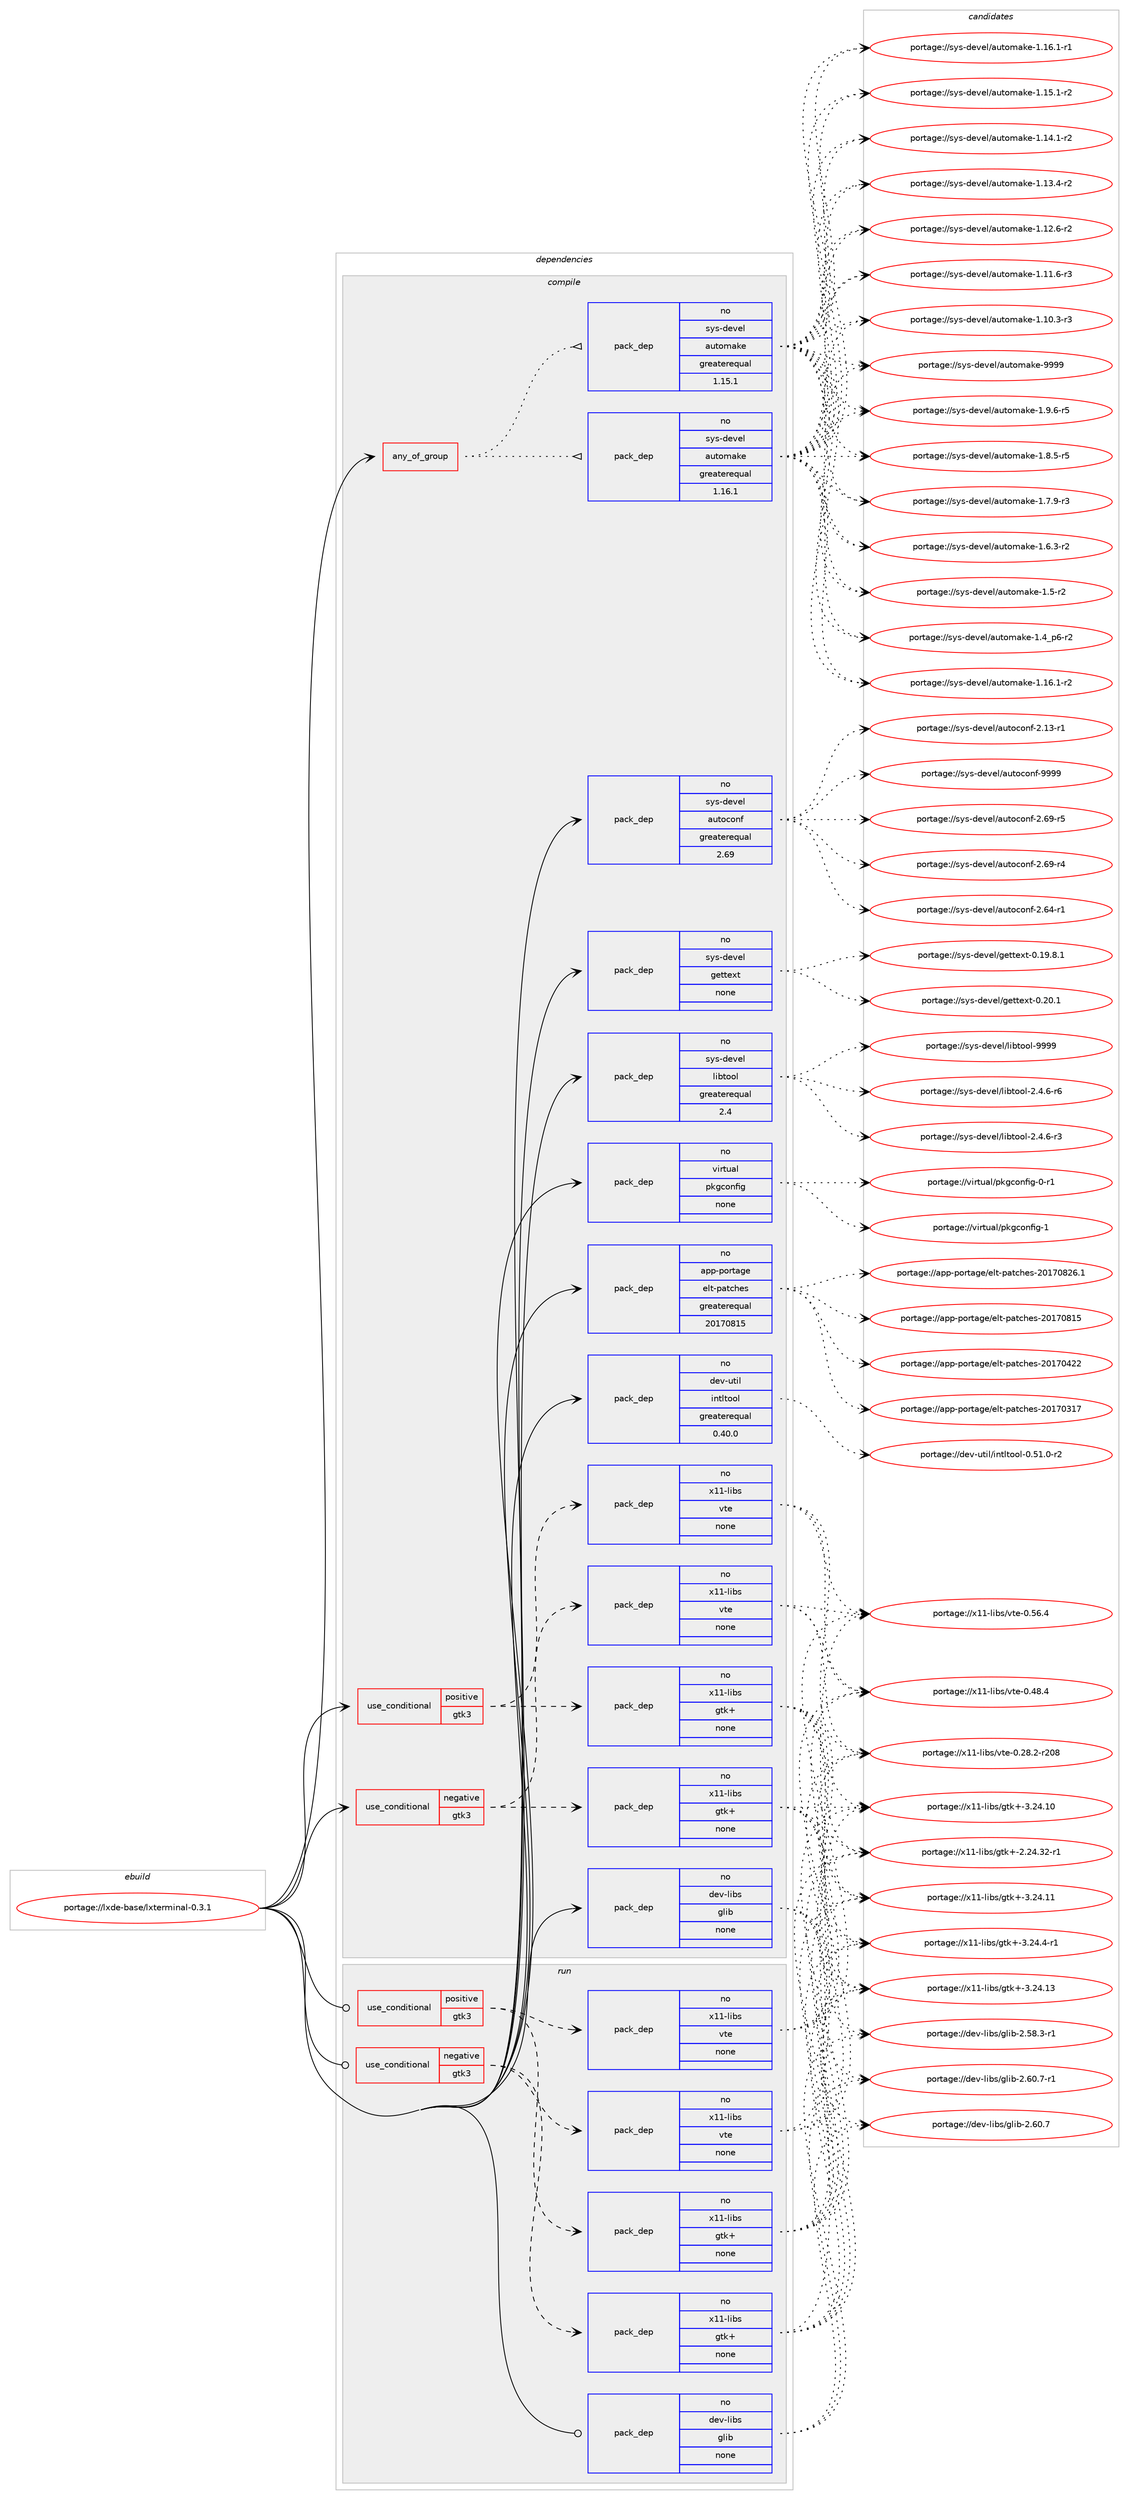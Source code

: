 digraph prolog {

# *************
# Graph options
# *************

newrank=true;
concentrate=true;
compound=true;
graph [rankdir=LR,fontname=Helvetica,fontsize=10,ranksep=1.5];#, ranksep=2.5, nodesep=0.2];
edge  [arrowhead=vee];
node  [fontname=Helvetica,fontsize=10];

# **********
# The ebuild
# **********

subgraph cluster_leftcol {
color=gray;
rank=same;
label=<<i>ebuild</i>>;
id [label="portage://lxde-base/lxterminal-0.3.1", color=red, width=4, href="../lxde-base/lxterminal-0.3.1.svg"];
}

# ****************
# The dependencies
# ****************

subgraph cluster_midcol {
color=gray;
label=<<i>dependencies</i>>;
subgraph cluster_compile {
fillcolor="#eeeeee";
style=filled;
label=<<i>compile</i>>;
subgraph any3502 {
dependency237998 [label=<<TABLE BORDER="0" CELLBORDER="1" CELLSPACING="0" CELLPADDING="4"><TR><TD CELLPADDING="10">any_of_group</TD></TR></TABLE>>, shape=none, color=red];subgraph pack179596 {
dependency237999 [label=<<TABLE BORDER="0" CELLBORDER="1" CELLSPACING="0" CELLPADDING="4" WIDTH="220"><TR><TD ROWSPAN="6" CELLPADDING="30">pack_dep</TD></TR><TR><TD WIDTH="110">no</TD></TR><TR><TD>sys-devel</TD></TR><TR><TD>automake</TD></TR><TR><TD>greaterequal</TD></TR><TR><TD>1.16.1</TD></TR></TABLE>>, shape=none, color=blue];
}
dependency237998:e -> dependency237999:w [weight=20,style="dotted",arrowhead="oinv"];
subgraph pack179597 {
dependency238000 [label=<<TABLE BORDER="0" CELLBORDER="1" CELLSPACING="0" CELLPADDING="4" WIDTH="220"><TR><TD ROWSPAN="6" CELLPADDING="30">pack_dep</TD></TR><TR><TD WIDTH="110">no</TD></TR><TR><TD>sys-devel</TD></TR><TR><TD>automake</TD></TR><TR><TD>greaterequal</TD></TR><TR><TD>1.15.1</TD></TR></TABLE>>, shape=none, color=blue];
}
dependency237998:e -> dependency238000:w [weight=20,style="dotted",arrowhead="oinv"];
}
id:e -> dependency237998:w [weight=20,style="solid",arrowhead="vee"];
subgraph cond54715 {
dependency238001 [label=<<TABLE BORDER="0" CELLBORDER="1" CELLSPACING="0" CELLPADDING="4"><TR><TD ROWSPAN="3" CELLPADDING="10">use_conditional</TD></TR><TR><TD>negative</TD></TR><TR><TD>gtk3</TD></TR></TABLE>>, shape=none, color=red];
subgraph pack179598 {
dependency238002 [label=<<TABLE BORDER="0" CELLBORDER="1" CELLSPACING="0" CELLPADDING="4" WIDTH="220"><TR><TD ROWSPAN="6" CELLPADDING="30">pack_dep</TD></TR><TR><TD WIDTH="110">no</TD></TR><TR><TD>x11-libs</TD></TR><TR><TD>gtk+</TD></TR><TR><TD>none</TD></TR><TR><TD></TD></TR></TABLE>>, shape=none, color=blue];
}
dependency238001:e -> dependency238002:w [weight=20,style="dashed",arrowhead="vee"];
subgraph pack179599 {
dependency238003 [label=<<TABLE BORDER="0" CELLBORDER="1" CELLSPACING="0" CELLPADDING="4" WIDTH="220"><TR><TD ROWSPAN="6" CELLPADDING="30">pack_dep</TD></TR><TR><TD WIDTH="110">no</TD></TR><TR><TD>x11-libs</TD></TR><TR><TD>vte</TD></TR><TR><TD>none</TD></TR><TR><TD></TD></TR></TABLE>>, shape=none, color=blue];
}
dependency238001:e -> dependency238003:w [weight=20,style="dashed",arrowhead="vee"];
}
id:e -> dependency238001:w [weight=20,style="solid",arrowhead="vee"];
subgraph cond54716 {
dependency238004 [label=<<TABLE BORDER="0" CELLBORDER="1" CELLSPACING="0" CELLPADDING="4"><TR><TD ROWSPAN="3" CELLPADDING="10">use_conditional</TD></TR><TR><TD>positive</TD></TR><TR><TD>gtk3</TD></TR></TABLE>>, shape=none, color=red];
subgraph pack179600 {
dependency238005 [label=<<TABLE BORDER="0" CELLBORDER="1" CELLSPACING="0" CELLPADDING="4" WIDTH="220"><TR><TD ROWSPAN="6" CELLPADDING="30">pack_dep</TD></TR><TR><TD WIDTH="110">no</TD></TR><TR><TD>x11-libs</TD></TR><TR><TD>gtk+</TD></TR><TR><TD>none</TD></TR><TR><TD></TD></TR></TABLE>>, shape=none, color=blue];
}
dependency238004:e -> dependency238005:w [weight=20,style="dashed",arrowhead="vee"];
subgraph pack179601 {
dependency238006 [label=<<TABLE BORDER="0" CELLBORDER="1" CELLSPACING="0" CELLPADDING="4" WIDTH="220"><TR><TD ROWSPAN="6" CELLPADDING="30">pack_dep</TD></TR><TR><TD WIDTH="110">no</TD></TR><TR><TD>x11-libs</TD></TR><TR><TD>vte</TD></TR><TR><TD>none</TD></TR><TR><TD></TD></TR></TABLE>>, shape=none, color=blue];
}
dependency238004:e -> dependency238006:w [weight=20,style="dashed",arrowhead="vee"];
}
id:e -> dependency238004:w [weight=20,style="solid",arrowhead="vee"];
subgraph pack179602 {
dependency238007 [label=<<TABLE BORDER="0" CELLBORDER="1" CELLSPACING="0" CELLPADDING="4" WIDTH="220"><TR><TD ROWSPAN="6" CELLPADDING="30">pack_dep</TD></TR><TR><TD WIDTH="110">no</TD></TR><TR><TD>app-portage</TD></TR><TR><TD>elt-patches</TD></TR><TR><TD>greaterequal</TD></TR><TR><TD>20170815</TD></TR></TABLE>>, shape=none, color=blue];
}
id:e -> dependency238007:w [weight=20,style="solid",arrowhead="vee"];
subgraph pack179603 {
dependency238008 [label=<<TABLE BORDER="0" CELLBORDER="1" CELLSPACING="0" CELLPADDING="4" WIDTH="220"><TR><TD ROWSPAN="6" CELLPADDING="30">pack_dep</TD></TR><TR><TD WIDTH="110">no</TD></TR><TR><TD>dev-libs</TD></TR><TR><TD>glib</TD></TR><TR><TD>none</TD></TR><TR><TD></TD></TR></TABLE>>, shape=none, color=blue];
}
id:e -> dependency238008:w [weight=20,style="solid",arrowhead="vee"];
subgraph pack179604 {
dependency238009 [label=<<TABLE BORDER="0" CELLBORDER="1" CELLSPACING="0" CELLPADDING="4" WIDTH="220"><TR><TD ROWSPAN="6" CELLPADDING="30">pack_dep</TD></TR><TR><TD WIDTH="110">no</TD></TR><TR><TD>dev-util</TD></TR><TR><TD>intltool</TD></TR><TR><TD>greaterequal</TD></TR><TR><TD>0.40.0</TD></TR></TABLE>>, shape=none, color=blue];
}
id:e -> dependency238009:w [weight=20,style="solid",arrowhead="vee"];
subgraph pack179605 {
dependency238010 [label=<<TABLE BORDER="0" CELLBORDER="1" CELLSPACING="0" CELLPADDING="4" WIDTH="220"><TR><TD ROWSPAN="6" CELLPADDING="30">pack_dep</TD></TR><TR><TD WIDTH="110">no</TD></TR><TR><TD>sys-devel</TD></TR><TR><TD>autoconf</TD></TR><TR><TD>greaterequal</TD></TR><TR><TD>2.69</TD></TR></TABLE>>, shape=none, color=blue];
}
id:e -> dependency238010:w [weight=20,style="solid",arrowhead="vee"];
subgraph pack179606 {
dependency238011 [label=<<TABLE BORDER="0" CELLBORDER="1" CELLSPACING="0" CELLPADDING="4" WIDTH="220"><TR><TD ROWSPAN="6" CELLPADDING="30">pack_dep</TD></TR><TR><TD WIDTH="110">no</TD></TR><TR><TD>sys-devel</TD></TR><TR><TD>gettext</TD></TR><TR><TD>none</TD></TR><TR><TD></TD></TR></TABLE>>, shape=none, color=blue];
}
id:e -> dependency238011:w [weight=20,style="solid",arrowhead="vee"];
subgraph pack179607 {
dependency238012 [label=<<TABLE BORDER="0" CELLBORDER="1" CELLSPACING="0" CELLPADDING="4" WIDTH="220"><TR><TD ROWSPAN="6" CELLPADDING="30">pack_dep</TD></TR><TR><TD WIDTH="110">no</TD></TR><TR><TD>sys-devel</TD></TR><TR><TD>libtool</TD></TR><TR><TD>greaterequal</TD></TR><TR><TD>2.4</TD></TR></TABLE>>, shape=none, color=blue];
}
id:e -> dependency238012:w [weight=20,style="solid",arrowhead="vee"];
subgraph pack179608 {
dependency238013 [label=<<TABLE BORDER="0" CELLBORDER="1" CELLSPACING="0" CELLPADDING="4" WIDTH="220"><TR><TD ROWSPAN="6" CELLPADDING="30">pack_dep</TD></TR><TR><TD WIDTH="110">no</TD></TR><TR><TD>virtual</TD></TR><TR><TD>pkgconfig</TD></TR><TR><TD>none</TD></TR><TR><TD></TD></TR></TABLE>>, shape=none, color=blue];
}
id:e -> dependency238013:w [weight=20,style="solid",arrowhead="vee"];
}
subgraph cluster_compileandrun {
fillcolor="#eeeeee";
style=filled;
label=<<i>compile and run</i>>;
}
subgraph cluster_run {
fillcolor="#eeeeee";
style=filled;
label=<<i>run</i>>;
subgraph cond54717 {
dependency238014 [label=<<TABLE BORDER="0" CELLBORDER="1" CELLSPACING="0" CELLPADDING="4"><TR><TD ROWSPAN="3" CELLPADDING="10">use_conditional</TD></TR><TR><TD>negative</TD></TR><TR><TD>gtk3</TD></TR></TABLE>>, shape=none, color=red];
subgraph pack179609 {
dependency238015 [label=<<TABLE BORDER="0" CELLBORDER="1" CELLSPACING="0" CELLPADDING="4" WIDTH="220"><TR><TD ROWSPAN="6" CELLPADDING="30">pack_dep</TD></TR><TR><TD WIDTH="110">no</TD></TR><TR><TD>x11-libs</TD></TR><TR><TD>gtk+</TD></TR><TR><TD>none</TD></TR><TR><TD></TD></TR></TABLE>>, shape=none, color=blue];
}
dependency238014:e -> dependency238015:w [weight=20,style="dashed",arrowhead="vee"];
subgraph pack179610 {
dependency238016 [label=<<TABLE BORDER="0" CELLBORDER="1" CELLSPACING="0" CELLPADDING="4" WIDTH="220"><TR><TD ROWSPAN="6" CELLPADDING="30">pack_dep</TD></TR><TR><TD WIDTH="110">no</TD></TR><TR><TD>x11-libs</TD></TR><TR><TD>vte</TD></TR><TR><TD>none</TD></TR><TR><TD></TD></TR></TABLE>>, shape=none, color=blue];
}
dependency238014:e -> dependency238016:w [weight=20,style="dashed",arrowhead="vee"];
}
id:e -> dependency238014:w [weight=20,style="solid",arrowhead="odot"];
subgraph cond54718 {
dependency238017 [label=<<TABLE BORDER="0" CELLBORDER="1" CELLSPACING="0" CELLPADDING="4"><TR><TD ROWSPAN="3" CELLPADDING="10">use_conditional</TD></TR><TR><TD>positive</TD></TR><TR><TD>gtk3</TD></TR></TABLE>>, shape=none, color=red];
subgraph pack179611 {
dependency238018 [label=<<TABLE BORDER="0" CELLBORDER="1" CELLSPACING="0" CELLPADDING="4" WIDTH="220"><TR><TD ROWSPAN="6" CELLPADDING="30">pack_dep</TD></TR><TR><TD WIDTH="110">no</TD></TR><TR><TD>x11-libs</TD></TR><TR><TD>gtk+</TD></TR><TR><TD>none</TD></TR><TR><TD></TD></TR></TABLE>>, shape=none, color=blue];
}
dependency238017:e -> dependency238018:w [weight=20,style="dashed",arrowhead="vee"];
subgraph pack179612 {
dependency238019 [label=<<TABLE BORDER="0" CELLBORDER="1" CELLSPACING="0" CELLPADDING="4" WIDTH="220"><TR><TD ROWSPAN="6" CELLPADDING="30">pack_dep</TD></TR><TR><TD WIDTH="110">no</TD></TR><TR><TD>x11-libs</TD></TR><TR><TD>vte</TD></TR><TR><TD>none</TD></TR><TR><TD></TD></TR></TABLE>>, shape=none, color=blue];
}
dependency238017:e -> dependency238019:w [weight=20,style="dashed",arrowhead="vee"];
}
id:e -> dependency238017:w [weight=20,style="solid",arrowhead="odot"];
subgraph pack179613 {
dependency238020 [label=<<TABLE BORDER="0" CELLBORDER="1" CELLSPACING="0" CELLPADDING="4" WIDTH="220"><TR><TD ROWSPAN="6" CELLPADDING="30">pack_dep</TD></TR><TR><TD WIDTH="110">no</TD></TR><TR><TD>dev-libs</TD></TR><TR><TD>glib</TD></TR><TR><TD>none</TD></TR><TR><TD></TD></TR></TABLE>>, shape=none, color=blue];
}
id:e -> dependency238020:w [weight=20,style="solid",arrowhead="odot"];
}
}

# **************
# The candidates
# **************

subgraph cluster_choices {
rank=same;
color=gray;
label=<<i>candidates</i>>;

subgraph choice179596 {
color=black;
nodesep=1;
choice115121115451001011181011084797117116111109971071014557575757 [label="portage://sys-devel/automake-9999", color=red, width=4,href="../sys-devel/automake-9999.svg"];
choice115121115451001011181011084797117116111109971071014549465746544511453 [label="portage://sys-devel/automake-1.9.6-r5", color=red, width=4,href="../sys-devel/automake-1.9.6-r5.svg"];
choice115121115451001011181011084797117116111109971071014549465646534511453 [label="portage://sys-devel/automake-1.8.5-r5", color=red, width=4,href="../sys-devel/automake-1.8.5-r5.svg"];
choice115121115451001011181011084797117116111109971071014549465546574511451 [label="portage://sys-devel/automake-1.7.9-r3", color=red, width=4,href="../sys-devel/automake-1.7.9-r3.svg"];
choice115121115451001011181011084797117116111109971071014549465446514511450 [label="portage://sys-devel/automake-1.6.3-r2", color=red, width=4,href="../sys-devel/automake-1.6.3-r2.svg"];
choice11512111545100101118101108479711711611110997107101454946534511450 [label="portage://sys-devel/automake-1.5-r2", color=red, width=4,href="../sys-devel/automake-1.5-r2.svg"];
choice115121115451001011181011084797117116111109971071014549465295112544511450 [label="portage://sys-devel/automake-1.4_p6-r2", color=red, width=4,href="../sys-devel/automake-1.4_p6-r2.svg"];
choice11512111545100101118101108479711711611110997107101454946495446494511450 [label="portage://sys-devel/automake-1.16.1-r2", color=red, width=4,href="../sys-devel/automake-1.16.1-r2.svg"];
choice11512111545100101118101108479711711611110997107101454946495446494511449 [label="portage://sys-devel/automake-1.16.1-r1", color=red, width=4,href="../sys-devel/automake-1.16.1-r1.svg"];
choice11512111545100101118101108479711711611110997107101454946495346494511450 [label="portage://sys-devel/automake-1.15.1-r2", color=red, width=4,href="../sys-devel/automake-1.15.1-r2.svg"];
choice11512111545100101118101108479711711611110997107101454946495246494511450 [label="portage://sys-devel/automake-1.14.1-r2", color=red, width=4,href="../sys-devel/automake-1.14.1-r2.svg"];
choice11512111545100101118101108479711711611110997107101454946495146524511450 [label="portage://sys-devel/automake-1.13.4-r2", color=red, width=4,href="../sys-devel/automake-1.13.4-r2.svg"];
choice11512111545100101118101108479711711611110997107101454946495046544511450 [label="portage://sys-devel/automake-1.12.6-r2", color=red, width=4,href="../sys-devel/automake-1.12.6-r2.svg"];
choice11512111545100101118101108479711711611110997107101454946494946544511451 [label="portage://sys-devel/automake-1.11.6-r3", color=red, width=4,href="../sys-devel/automake-1.11.6-r3.svg"];
choice11512111545100101118101108479711711611110997107101454946494846514511451 [label="portage://sys-devel/automake-1.10.3-r3", color=red, width=4,href="../sys-devel/automake-1.10.3-r3.svg"];
dependency237999:e -> choice115121115451001011181011084797117116111109971071014557575757:w [style=dotted,weight="100"];
dependency237999:e -> choice115121115451001011181011084797117116111109971071014549465746544511453:w [style=dotted,weight="100"];
dependency237999:e -> choice115121115451001011181011084797117116111109971071014549465646534511453:w [style=dotted,weight="100"];
dependency237999:e -> choice115121115451001011181011084797117116111109971071014549465546574511451:w [style=dotted,weight="100"];
dependency237999:e -> choice115121115451001011181011084797117116111109971071014549465446514511450:w [style=dotted,weight="100"];
dependency237999:e -> choice11512111545100101118101108479711711611110997107101454946534511450:w [style=dotted,weight="100"];
dependency237999:e -> choice115121115451001011181011084797117116111109971071014549465295112544511450:w [style=dotted,weight="100"];
dependency237999:e -> choice11512111545100101118101108479711711611110997107101454946495446494511450:w [style=dotted,weight="100"];
dependency237999:e -> choice11512111545100101118101108479711711611110997107101454946495446494511449:w [style=dotted,weight="100"];
dependency237999:e -> choice11512111545100101118101108479711711611110997107101454946495346494511450:w [style=dotted,weight="100"];
dependency237999:e -> choice11512111545100101118101108479711711611110997107101454946495246494511450:w [style=dotted,weight="100"];
dependency237999:e -> choice11512111545100101118101108479711711611110997107101454946495146524511450:w [style=dotted,weight="100"];
dependency237999:e -> choice11512111545100101118101108479711711611110997107101454946495046544511450:w [style=dotted,weight="100"];
dependency237999:e -> choice11512111545100101118101108479711711611110997107101454946494946544511451:w [style=dotted,weight="100"];
dependency237999:e -> choice11512111545100101118101108479711711611110997107101454946494846514511451:w [style=dotted,weight="100"];
}
subgraph choice179597 {
color=black;
nodesep=1;
choice115121115451001011181011084797117116111109971071014557575757 [label="portage://sys-devel/automake-9999", color=red, width=4,href="../sys-devel/automake-9999.svg"];
choice115121115451001011181011084797117116111109971071014549465746544511453 [label="portage://sys-devel/automake-1.9.6-r5", color=red, width=4,href="../sys-devel/automake-1.9.6-r5.svg"];
choice115121115451001011181011084797117116111109971071014549465646534511453 [label="portage://sys-devel/automake-1.8.5-r5", color=red, width=4,href="../sys-devel/automake-1.8.5-r5.svg"];
choice115121115451001011181011084797117116111109971071014549465546574511451 [label="portage://sys-devel/automake-1.7.9-r3", color=red, width=4,href="../sys-devel/automake-1.7.9-r3.svg"];
choice115121115451001011181011084797117116111109971071014549465446514511450 [label="portage://sys-devel/automake-1.6.3-r2", color=red, width=4,href="../sys-devel/automake-1.6.3-r2.svg"];
choice11512111545100101118101108479711711611110997107101454946534511450 [label="portage://sys-devel/automake-1.5-r2", color=red, width=4,href="../sys-devel/automake-1.5-r2.svg"];
choice115121115451001011181011084797117116111109971071014549465295112544511450 [label="portage://sys-devel/automake-1.4_p6-r2", color=red, width=4,href="../sys-devel/automake-1.4_p6-r2.svg"];
choice11512111545100101118101108479711711611110997107101454946495446494511450 [label="portage://sys-devel/automake-1.16.1-r2", color=red, width=4,href="../sys-devel/automake-1.16.1-r2.svg"];
choice11512111545100101118101108479711711611110997107101454946495446494511449 [label="portage://sys-devel/automake-1.16.1-r1", color=red, width=4,href="../sys-devel/automake-1.16.1-r1.svg"];
choice11512111545100101118101108479711711611110997107101454946495346494511450 [label="portage://sys-devel/automake-1.15.1-r2", color=red, width=4,href="../sys-devel/automake-1.15.1-r2.svg"];
choice11512111545100101118101108479711711611110997107101454946495246494511450 [label="portage://sys-devel/automake-1.14.1-r2", color=red, width=4,href="../sys-devel/automake-1.14.1-r2.svg"];
choice11512111545100101118101108479711711611110997107101454946495146524511450 [label="portage://sys-devel/automake-1.13.4-r2", color=red, width=4,href="../sys-devel/automake-1.13.4-r2.svg"];
choice11512111545100101118101108479711711611110997107101454946495046544511450 [label="portage://sys-devel/automake-1.12.6-r2", color=red, width=4,href="../sys-devel/automake-1.12.6-r2.svg"];
choice11512111545100101118101108479711711611110997107101454946494946544511451 [label="portage://sys-devel/automake-1.11.6-r3", color=red, width=4,href="../sys-devel/automake-1.11.6-r3.svg"];
choice11512111545100101118101108479711711611110997107101454946494846514511451 [label="portage://sys-devel/automake-1.10.3-r3", color=red, width=4,href="../sys-devel/automake-1.10.3-r3.svg"];
dependency238000:e -> choice115121115451001011181011084797117116111109971071014557575757:w [style=dotted,weight="100"];
dependency238000:e -> choice115121115451001011181011084797117116111109971071014549465746544511453:w [style=dotted,weight="100"];
dependency238000:e -> choice115121115451001011181011084797117116111109971071014549465646534511453:w [style=dotted,weight="100"];
dependency238000:e -> choice115121115451001011181011084797117116111109971071014549465546574511451:w [style=dotted,weight="100"];
dependency238000:e -> choice115121115451001011181011084797117116111109971071014549465446514511450:w [style=dotted,weight="100"];
dependency238000:e -> choice11512111545100101118101108479711711611110997107101454946534511450:w [style=dotted,weight="100"];
dependency238000:e -> choice115121115451001011181011084797117116111109971071014549465295112544511450:w [style=dotted,weight="100"];
dependency238000:e -> choice11512111545100101118101108479711711611110997107101454946495446494511450:w [style=dotted,weight="100"];
dependency238000:e -> choice11512111545100101118101108479711711611110997107101454946495446494511449:w [style=dotted,weight="100"];
dependency238000:e -> choice11512111545100101118101108479711711611110997107101454946495346494511450:w [style=dotted,weight="100"];
dependency238000:e -> choice11512111545100101118101108479711711611110997107101454946495246494511450:w [style=dotted,weight="100"];
dependency238000:e -> choice11512111545100101118101108479711711611110997107101454946495146524511450:w [style=dotted,weight="100"];
dependency238000:e -> choice11512111545100101118101108479711711611110997107101454946495046544511450:w [style=dotted,weight="100"];
dependency238000:e -> choice11512111545100101118101108479711711611110997107101454946494946544511451:w [style=dotted,weight="100"];
dependency238000:e -> choice11512111545100101118101108479711711611110997107101454946494846514511451:w [style=dotted,weight="100"];
}
subgraph choice179598 {
color=black;
nodesep=1;
choice120494945108105981154710311610743455146505246524511449 [label="portage://x11-libs/gtk+-3.24.4-r1", color=red, width=4,href="../x11-libs/gtk+-3.24.4-r1.svg"];
choice1204949451081059811547103116107434551465052464951 [label="portage://x11-libs/gtk+-3.24.13", color=red, width=4,href="../x11-libs/gtk+-3.24.13.svg"];
choice1204949451081059811547103116107434551465052464949 [label="portage://x11-libs/gtk+-3.24.11", color=red, width=4,href="../x11-libs/gtk+-3.24.11.svg"];
choice1204949451081059811547103116107434551465052464948 [label="portage://x11-libs/gtk+-3.24.10", color=red, width=4,href="../x11-libs/gtk+-3.24.10.svg"];
choice12049494510810598115471031161074345504650524651504511449 [label="portage://x11-libs/gtk+-2.24.32-r1", color=red, width=4,href="../x11-libs/gtk+-2.24.32-r1.svg"];
dependency238002:e -> choice120494945108105981154710311610743455146505246524511449:w [style=dotted,weight="100"];
dependency238002:e -> choice1204949451081059811547103116107434551465052464951:w [style=dotted,weight="100"];
dependency238002:e -> choice1204949451081059811547103116107434551465052464949:w [style=dotted,weight="100"];
dependency238002:e -> choice1204949451081059811547103116107434551465052464948:w [style=dotted,weight="100"];
dependency238002:e -> choice12049494510810598115471031161074345504650524651504511449:w [style=dotted,weight="100"];
}
subgraph choice179599 {
color=black;
nodesep=1;
choice120494945108105981154711811610145484653544652 [label="portage://x11-libs/vte-0.56.4", color=red, width=4,href="../x11-libs/vte-0.56.4.svg"];
choice120494945108105981154711811610145484652564652 [label="portage://x11-libs/vte-0.48.4", color=red, width=4,href="../x11-libs/vte-0.48.4.svg"];
choice12049494510810598115471181161014548465056465045114504856 [label="portage://x11-libs/vte-0.28.2-r208", color=red, width=4,href="../x11-libs/vte-0.28.2-r208.svg"];
dependency238003:e -> choice120494945108105981154711811610145484653544652:w [style=dotted,weight="100"];
dependency238003:e -> choice120494945108105981154711811610145484652564652:w [style=dotted,weight="100"];
dependency238003:e -> choice12049494510810598115471181161014548465056465045114504856:w [style=dotted,weight="100"];
}
subgraph choice179600 {
color=black;
nodesep=1;
choice120494945108105981154710311610743455146505246524511449 [label="portage://x11-libs/gtk+-3.24.4-r1", color=red, width=4,href="../x11-libs/gtk+-3.24.4-r1.svg"];
choice1204949451081059811547103116107434551465052464951 [label="portage://x11-libs/gtk+-3.24.13", color=red, width=4,href="../x11-libs/gtk+-3.24.13.svg"];
choice1204949451081059811547103116107434551465052464949 [label="portage://x11-libs/gtk+-3.24.11", color=red, width=4,href="../x11-libs/gtk+-3.24.11.svg"];
choice1204949451081059811547103116107434551465052464948 [label="portage://x11-libs/gtk+-3.24.10", color=red, width=4,href="../x11-libs/gtk+-3.24.10.svg"];
choice12049494510810598115471031161074345504650524651504511449 [label="portage://x11-libs/gtk+-2.24.32-r1", color=red, width=4,href="../x11-libs/gtk+-2.24.32-r1.svg"];
dependency238005:e -> choice120494945108105981154710311610743455146505246524511449:w [style=dotted,weight="100"];
dependency238005:e -> choice1204949451081059811547103116107434551465052464951:w [style=dotted,weight="100"];
dependency238005:e -> choice1204949451081059811547103116107434551465052464949:w [style=dotted,weight="100"];
dependency238005:e -> choice1204949451081059811547103116107434551465052464948:w [style=dotted,weight="100"];
dependency238005:e -> choice12049494510810598115471031161074345504650524651504511449:w [style=dotted,weight="100"];
}
subgraph choice179601 {
color=black;
nodesep=1;
choice120494945108105981154711811610145484653544652 [label="portage://x11-libs/vte-0.56.4", color=red, width=4,href="../x11-libs/vte-0.56.4.svg"];
choice120494945108105981154711811610145484652564652 [label="portage://x11-libs/vte-0.48.4", color=red, width=4,href="../x11-libs/vte-0.48.4.svg"];
choice12049494510810598115471181161014548465056465045114504856 [label="portage://x11-libs/vte-0.28.2-r208", color=red, width=4,href="../x11-libs/vte-0.28.2-r208.svg"];
dependency238006:e -> choice120494945108105981154711811610145484653544652:w [style=dotted,weight="100"];
dependency238006:e -> choice120494945108105981154711811610145484652564652:w [style=dotted,weight="100"];
dependency238006:e -> choice12049494510810598115471181161014548465056465045114504856:w [style=dotted,weight="100"];
}
subgraph choice179602 {
color=black;
nodesep=1;
choice971121124511211111411697103101471011081164511297116991041011154550484955485650544649 [label="portage://app-portage/elt-patches-20170826.1", color=red, width=4,href="../app-portage/elt-patches-20170826.1.svg"];
choice97112112451121111141169710310147101108116451129711699104101115455048495548564953 [label="portage://app-portage/elt-patches-20170815", color=red, width=4,href="../app-portage/elt-patches-20170815.svg"];
choice97112112451121111141169710310147101108116451129711699104101115455048495548525050 [label="portage://app-portage/elt-patches-20170422", color=red, width=4,href="../app-portage/elt-patches-20170422.svg"];
choice97112112451121111141169710310147101108116451129711699104101115455048495548514955 [label="portage://app-portage/elt-patches-20170317", color=red, width=4,href="../app-portage/elt-patches-20170317.svg"];
dependency238007:e -> choice971121124511211111411697103101471011081164511297116991041011154550484955485650544649:w [style=dotted,weight="100"];
dependency238007:e -> choice97112112451121111141169710310147101108116451129711699104101115455048495548564953:w [style=dotted,weight="100"];
dependency238007:e -> choice97112112451121111141169710310147101108116451129711699104101115455048495548525050:w [style=dotted,weight="100"];
dependency238007:e -> choice97112112451121111141169710310147101108116451129711699104101115455048495548514955:w [style=dotted,weight="100"];
}
subgraph choice179603 {
color=black;
nodesep=1;
choice10010111845108105981154710310810598455046544846554511449 [label="portage://dev-libs/glib-2.60.7-r1", color=red, width=4,href="../dev-libs/glib-2.60.7-r1.svg"];
choice1001011184510810598115471031081059845504654484655 [label="portage://dev-libs/glib-2.60.7", color=red, width=4,href="../dev-libs/glib-2.60.7.svg"];
choice10010111845108105981154710310810598455046535646514511449 [label="portage://dev-libs/glib-2.58.3-r1", color=red, width=4,href="../dev-libs/glib-2.58.3-r1.svg"];
dependency238008:e -> choice10010111845108105981154710310810598455046544846554511449:w [style=dotted,weight="100"];
dependency238008:e -> choice1001011184510810598115471031081059845504654484655:w [style=dotted,weight="100"];
dependency238008:e -> choice10010111845108105981154710310810598455046535646514511449:w [style=dotted,weight="100"];
}
subgraph choice179604 {
color=black;
nodesep=1;
choice1001011184511711610510847105110116108116111111108454846534946484511450 [label="portage://dev-util/intltool-0.51.0-r2", color=red, width=4,href="../dev-util/intltool-0.51.0-r2.svg"];
dependency238009:e -> choice1001011184511711610510847105110116108116111111108454846534946484511450:w [style=dotted,weight="100"];
}
subgraph choice179605 {
color=black;
nodesep=1;
choice115121115451001011181011084797117116111991111101024557575757 [label="portage://sys-devel/autoconf-9999", color=red, width=4,href="../sys-devel/autoconf-9999.svg"];
choice1151211154510010111810110847971171161119911111010245504654574511453 [label="portage://sys-devel/autoconf-2.69-r5", color=red, width=4,href="../sys-devel/autoconf-2.69-r5.svg"];
choice1151211154510010111810110847971171161119911111010245504654574511452 [label="portage://sys-devel/autoconf-2.69-r4", color=red, width=4,href="../sys-devel/autoconf-2.69-r4.svg"];
choice1151211154510010111810110847971171161119911111010245504654524511449 [label="portage://sys-devel/autoconf-2.64-r1", color=red, width=4,href="../sys-devel/autoconf-2.64-r1.svg"];
choice1151211154510010111810110847971171161119911111010245504649514511449 [label="portage://sys-devel/autoconf-2.13-r1", color=red, width=4,href="../sys-devel/autoconf-2.13-r1.svg"];
dependency238010:e -> choice115121115451001011181011084797117116111991111101024557575757:w [style=dotted,weight="100"];
dependency238010:e -> choice1151211154510010111810110847971171161119911111010245504654574511453:w [style=dotted,weight="100"];
dependency238010:e -> choice1151211154510010111810110847971171161119911111010245504654574511452:w [style=dotted,weight="100"];
dependency238010:e -> choice1151211154510010111810110847971171161119911111010245504654524511449:w [style=dotted,weight="100"];
dependency238010:e -> choice1151211154510010111810110847971171161119911111010245504649514511449:w [style=dotted,weight="100"];
}
subgraph choice179606 {
color=black;
nodesep=1;
choice115121115451001011181011084710310111611610112011645484650484649 [label="portage://sys-devel/gettext-0.20.1", color=red, width=4,href="../sys-devel/gettext-0.20.1.svg"];
choice1151211154510010111810110847103101116116101120116454846495746564649 [label="portage://sys-devel/gettext-0.19.8.1", color=red, width=4,href="../sys-devel/gettext-0.19.8.1.svg"];
dependency238011:e -> choice115121115451001011181011084710310111611610112011645484650484649:w [style=dotted,weight="100"];
dependency238011:e -> choice1151211154510010111810110847103101116116101120116454846495746564649:w [style=dotted,weight="100"];
}
subgraph choice179607 {
color=black;
nodesep=1;
choice1151211154510010111810110847108105981161111111084557575757 [label="portage://sys-devel/libtool-9999", color=red, width=4,href="../sys-devel/libtool-9999.svg"];
choice1151211154510010111810110847108105981161111111084550465246544511454 [label="portage://sys-devel/libtool-2.4.6-r6", color=red, width=4,href="../sys-devel/libtool-2.4.6-r6.svg"];
choice1151211154510010111810110847108105981161111111084550465246544511451 [label="portage://sys-devel/libtool-2.4.6-r3", color=red, width=4,href="../sys-devel/libtool-2.4.6-r3.svg"];
dependency238012:e -> choice1151211154510010111810110847108105981161111111084557575757:w [style=dotted,weight="100"];
dependency238012:e -> choice1151211154510010111810110847108105981161111111084550465246544511454:w [style=dotted,weight="100"];
dependency238012:e -> choice1151211154510010111810110847108105981161111111084550465246544511451:w [style=dotted,weight="100"];
}
subgraph choice179608 {
color=black;
nodesep=1;
choice1181051141161179710847112107103991111101021051034549 [label="portage://virtual/pkgconfig-1", color=red, width=4,href="../virtual/pkgconfig-1.svg"];
choice11810511411611797108471121071039911111010210510345484511449 [label="portage://virtual/pkgconfig-0-r1", color=red, width=4,href="../virtual/pkgconfig-0-r1.svg"];
dependency238013:e -> choice1181051141161179710847112107103991111101021051034549:w [style=dotted,weight="100"];
dependency238013:e -> choice11810511411611797108471121071039911111010210510345484511449:w [style=dotted,weight="100"];
}
subgraph choice179609 {
color=black;
nodesep=1;
choice120494945108105981154710311610743455146505246524511449 [label="portage://x11-libs/gtk+-3.24.4-r1", color=red, width=4,href="../x11-libs/gtk+-3.24.4-r1.svg"];
choice1204949451081059811547103116107434551465052464951 [label="portage://x11-libs/gtk+-3.24.13", color=red, width=4,href="../x11-libs/gtk+-3.24.13.svg"];
choice1204949451081059811547103116107434551465052464949 [label="portage://x11-libs/gtk+-3.24.11", color=red, width=4,href="../x11-libs/gtk+-3.24.11.svg"];
choice1204949451081059811547103116107434551465052464948 [label="portage://x11-libs/gtk+-3.24.10", color=red, width=4,href="../x11-libs/gtk+-3.24.10.svg"];
choice12049494510810598115471031161074345504650524651504511449 [label="portage://x11-libs/gtk+-2.24.32-r1", color=red, width=4,href="../x11-libs/gtk+-2.24.32-r1.svg"];
dependency238015:e -> choice120494945108105981154710311610743455146505246524511449:w [style=dotted,weight="100"];
dependency238015:e -> choice1204949451081059811547103116107434551465052464951:w [style=dotted,weight="100"];
dependency238015:e -> choice1204949451081059811547103116107434551465052464949:w [style=dotted,weight="100"];
dependency238015:e -> choice1204949451081059811547103116107434551465052464948:w [style=dotted,weight="100"];
dependency238015:e -> choice12049494510810598115471031161074345504650524651504511449:w [style=dotted,weight="100"];
}
subgraph choice179610 {
color=black;
nodesep=1;
choice120494945108105981154711811610145484653544652 [label="portage://x11-libs/vte-0.56.4", color=red, width=4,href="../x11-libs/vte-0.56.4.svg"];
choice120494945108105981154711811610145484652564652 [label="portage://x11-libs/vte-0.48.4", color=red, width=4,href="../x11-libs/vte-0.48.4.svg"];
choice12049494510810598115471181161014548465056465045114504856 [label="portage://x11-libs/vte-0.28.2-r208", color=red, width=4,href="../x11-libs/vte-0.28.2-r208.svg"];
dependency238016:e -> choice120494945108105981154711811610145484653544652:w [style=dotted,weight="100"];
dependency238016:e -> choice120494945108105981154711811610145484652564652:w [style=dotted,weight="100"];
dependency238016:e -> choice12049494510810598115471181161014548465056465045114504856:w [style=dotted,weight="100"];
}
subgraph choice179611 {
color=black;
nodesep=1;
choice120494945108105981154710311610743455146505246524511449 [label="portage://x11-libs/gtk+-3.24.4-r1", color=red, width=4,href="../x11-libs/gtk+-3.24.4-r1.svg"];
choice1204949451081059811547103116107434551465052464951 [label="portage://x11-libs/gtk+-3.24.13", color=red, width=4,href="../x11-libs/gtk+-3.24.13.svg"];
choice1204949451081059811547103116107434551465052464949 [label="portage://x11-libs/gtk+-3.24.11", color=red, width=4,href="../x11-libs/gtk+-3.24.11.svg"];
choice1204949451081059811547103116107434551465052464948 [label="portage://x11-libs/gtk+-3.24.10", color=red, width=4,href="../x11-libs/gtk+-3.24.10.svg"];
choice12049494510810598115471031161074345504650524651504511449 [label="portage://x11-libs/gtk+-2.24.32-r1", color=red, width=4,href="../x11-libs/gtk+-2.24.32-r1.svg"];
dependency238018:e -> choice120494945108105981154710311610743455146505246524511449:w [style=dotted,weight="100"];
dependency238018:e -> choice1204949451081059811547103116107434551465052464951:w [style=dotted,weight="100"];
dependency238018:e -> choice1204949451081059811547103116107434551465052464949:w [style=dotted,weight="100"];
dependency238018:e -> choice1204949451081059811547103116107434551465052464948:w [style=dotted,weight="100"];
dependency238018:e -> choice12049494510810598115471031161074345504650524651504511449:w [style=dotted,weight="100"];
}
subgraph choice179612 {
color=black;
nodesep=1;
choice120494945108105981154711811610145484653544652 [label="portage://x11-libs/vte-0.56.4", color=red, width=4,href="../x11-libs/vte-0.56.4.svg"];
choice120494945108105981154711811610145484652564652 [label="portage://x11-libs/vte-0.48.4", color=red, width=4,href="../x11-libs/vte-0.48.4.svg"];
choice12049494510810598115471181161014548465056465045114504856 [label="portage://x11-libs/vte-0.28.2-r208", color=red, width=4,href="../x11-libs/vte-0.28.2-r208.svg"];
dependency238019:e -> choice120494945108105981154711811610145484653544652:w [style=dotted,weight="100"];
dependency238019:e -> choice120494945108105981154711811610145484652564652:w [style=dotted,weight="100"];
dependency238019:e -> choice12049494510810598115471181161014548465056465045114504856:w [style=dotted,weight="100"];
}
subgraph choice179613 {
color=black;
nodesep=1;
choice10010111845108105981154710310810598455046544846554511449 [label="portage://dev-libs/glib-2.60.7-r1", color=red, width=4,href="../dev-libs/glib-2.60.7-r1.svg"];
choice1001011184510810598115471031081059845504654484655 [label="portage://dev-libs/glib-2.60.7", color=red, width=4,href="../dev-libs/glib-2.60.7.svg"];
choice10010111845108105981154710310810598455046535646514511449 [label="portage://dev-libs/glib-2.58.3-r1", color=red, width=4,href="../dev-libs/glib-2.58.3-r1.svg"];
dependency238020:e -> choice10010111845108105981154710310810598455046544846554511449:w [style=dotted,weight="100"];
dependency238020:e -> choice1001011184510810598115471031081059845504654484655:w [style=dotted,weight="100"];
dependency238020:e -> choice10010111845108105981154710310810598455046535646514511449:w [style=dotted,weight="100"];
}
}

}

